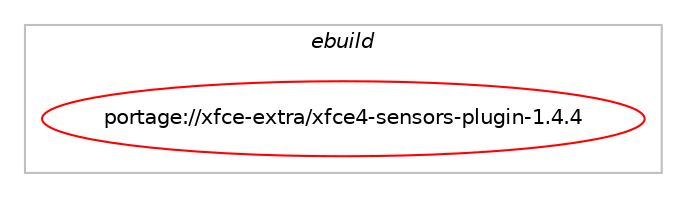digraph prolog {

# *************
# Graph options
# *************

newrank=true;
concentrate=true;
compound=true;
graph [rankdir=LR,fontname=Helvetica,fontsize=10,ranksep=1.5];#, ranksep=2.5, nodesep=0.2];
edge  [arrowhead=vee];
node  [fontname=Helvetica,fontsize=10];

# **********
# The ebuild
# **********

subgraph cluster_leftcol {
color=gray;
label=<<i>ebuild</i>>;
id [label="portage://xfce-extra/xfce4-sensors-plugin-1.4.4", color=red, width=4, href="../xfce-extra/xfce4-sensors-plugin-1.4.4.svg"];
}

# ****************
# The dependencies
# ****************

subgraph cluster_midcol {
color=gray;
label=<<i>dependencies</i>>;
subgraph cluster_compile {
fillcolor="#eeeeee";
style=filled;
label=<<i>compile</i>>;
# *** BEGIN UNKNOWN DEPENDENCY TYPE (TODO) ***
# id -> equal(use_conditional_group(positive,hddtemp,portage://xfce-extra/xfce4-sensors-plugin-1.4.4,[package_dependency(portage://xfce-extra/xfce4-sensors-plugin-1.4.4,install,no,app-admin,hddtemp,none,[,,],[],[]),any_of_group([package_dependency(portage://xfce-extra/xfce4-sensors-plugin-1.4.4,install,no,net-analyzer,openbsd-netcat,none,[,,],[],[]),package_dependency(portage://xfce-extra/xfce4-sensors-plugin-1.4.4,install,no,net-analyzer,netcat,none,[,,],[],[])])]))
# *** END UNKNOWN DEPENDENCY TYPE (TODO) ***

# *** BEGIN UNKNOWN DEPENDENCY TYPE (TODO) ***
# id -> equal(use_conditional_group(positive,libnotify,portage://xfce-extra/xfce4-sensors-plugin-1.4.4,[package_dependency(portage://xfce-extra/xfce4-sensors-plugin-1.4.4,install,no,x11-libs,libnotify,greaterequal,[0.7,,,0.7],any_same_slot,[])]))
# *** END UNKNOWN DEPENDENCY TYPE (TODO) ***

# *** BEGIN UNKNOWN DEPENDENCY TYPE (TODO) ***
# id -> equal(use_conditional_group(positive,lm-sensors,portage://xfce-extra/xfce4-sensors-plugin-1.4.4,[package_dependency(portage://xfce-extra/xfce4-sensors-plugin-1.4.4,install,no,sys-apps,lm-sensors,greaterequal,[3.1.0,,,3.1.0],any_same_slot,[])]))
# *** END UNKNOWN DEPENDENCY TYPE (TODO) ***

# *** BEGIN UNKNOWN DEPENDENCY TYPE (TODO) ***
# id -> equal(use_conditional_group(positive,video_cards_nvidia,portage://xfce-extra/xfce4-sensors-plugin-1.4.4,[package_dependency(portage://xfce-extra/xfce4-sensors-plugin-1.4.4,install,no,x11-drivers,nvidia-drivers,none,[,,],[],[use(enable(tools),none),use(enable(static-libs),none)])]))
# *** END UNKNOWN DEPENDENCY TYPE (TODO) ***

# *** BEGIN UNKNOWN DEPENDENCY TYPE (TODO) ***
# id -> equal(package_dependency(portage://xfce-extra/xfce4-sensors-plugin-1.4.4,install,no,x11-libs,gtk+,greaterequal,[3.20,,,3.20],[slot(3)],[]))
# *** END UNKNOWN DEPENDENCY TYPE (TODO) ***

# *** BEGIN UNKNOWN DEPENDENCY TYPE (TODO) ***
# id -> equal(package_dependency(portage://xfce-extra/xfce4-sensors-plugin-1.4.4,install,no,xfce-base,libxfce4ui,greaterequal,[4.16,,,4.16],any_same_slot,[]))
# *** END UNKNOWN DEPENDENCY TYPE (TODO) ***

# *** BEGIN UNKNOWN DEPENDENCY TYPE (TODO) ***
# id -> equal(package_dependency(portage://xfce-extra/xfce4-sensors-plugin-1.4.4,install,no,xfce-base,libxfce4util,greaterequal,[4.17.2,,,4.17.2],any_same_slot,[]))
# *** END UNKNOWN DEPENDENCY TYPE (TODO) ***

# *** BEGIN UNKNOWN DEPENDENCY TYPE (TODO) ***
# id -> equal(package_dependency(portage://xfce-extra/xfce4-sensors-plugin-1.4.4,install,no,xfce-base,xfce4-panel,greaterequal,[4.16,,,4.16],any_same_slot,[]))
# *** END UNKNOWN DEPENDENCY TYPE (TODO) ***

}
subgraph cluster_compileandrun {
fillcolor="#eeeeee";
style=filled;
label=<<i>compile and run</i>>;
}
subgraph cluster_run {
fillcolor="#eeeeee";
style=filled;
label=<<i>run</i>>;
# *** BEGIN UNKNOWN DEPENDENCY TYPE (TODO) ***
# id -> equal(use_conditional_group(positive,hddtemp,portage://xfce-extra/xfce4-sensors-plugin-1.4.4,[package_dependency(portage://xfce-extra/xfce4-sensors-plugin-1.4.4,run,no,app-admin,hddtemp,none,[,,],[],[]),any_of_group([package_dependency(portage://xfce-extra/xfce4-sensors-plugin-1.4.4,run,no,net-analyzer,openbsd-netcat,none,[,,],[],[]),package_dependency(portage://xfce-extra/xfce4-sensors-plugin-1.4.4,run,no,net-analyzer,netcat,none,[,,],[],[])])]))
# *** END UNKNOWN DEPENDENCY TYPE (TODO) ***

# *** BEGIN UNKNOWN DEPENDENCY TYPE (TODO) ***
# id -> equal(use_conditional_group(positive,libnotify,portage://xfce-extra/xfce4-sensors-plugin-1.4.4,[package_dependency(portage://xfce-extra/xfce4-sensors-plugin-1.4.4,run,no,x11-libs,libnotify,greaterequal,[0.7,,,0.7],any_same_slot,[])]))
# *** END UNKNOWN DEPENDENCY TYPE (TODO) ***

# *** BEGIN UNKNOWN DEPENDENCY TYPE (TODO) ***
# id -> equal(use_conditional_group(positive,lm-sensors,portage://xfce-extra/xfce4-sensors-plugin-1.4.4,[package_dependency(portage://xfce-extra/xfce4-sensors-plugin-1.4.4,run,no,sys-apps,lm-sensors,greaterequal,[3.1.0,,,3.1.0],any_same_slot,[])]))
# *** END UNKNOWN DEPENDENCY TYPE (TODO) ***

# *** BEGIN UNKNOWN DEPENDENCY TYPE (TODO) ***
# id -> equal(use_conditional_group(positive,video_cards_nvidia,portage://xfce-extra/xfce4-sensors-plugin-1.4.4,[package_dependency(portage://xfce-extra/xfce4-sensors-plugin-1.4.4,run,no,x11-drivers,nvidia-drivers,none,[,,],[],[use(enable(tools),none),use(enable(static-libs),none)])]))
# *** END UNKNOWN DEPENDENCY TYPE (TODO) ***

# *** BEGIN UNKNOWN DEPENDENCY TYPE (TODO) ***
# id -> equal(package_dependency(portage://xfce-extra/xfce4-sensors-plugin-1.4.4,run,no,x11-libs,gtk+,greaterequal,[3.20,,,3.20],[slot(3)],[]))
# *** END UNKNOWN DEPENDENCY TYPE (TODO) ***

# *** BEGIN UNKNOWN DEPENDENCY TYPE (TODO) ***
# id -> equal(package_dependency(portage://xfce-extra/xfce4-sensors-plugin-1.4.4,run,no,xfce-base,libxfce4ui,greaterequal,[4.16,,,4.16],any_same_slot,[]))
# *** END UNKNOWN DEPENDENCY TYPE (TODO) ***

# *** BEGIN UNKNOWN DEPENDENCY TYPE (TODO) ***
# id -> equal(package_dependency(portage://xfce-extra/xfce4-sensors-plugin-1.4.4,run,no,xfce-base,libxfce4util,greaterequal,[4.17.2,,,4.17.2],any_same_slot,[]))
# *** END UNKNOWN DEPENDENCY TYPE (TODO) ***

# *** BEGIN UNKNOWN DEPENDENCY TYPE (TODO) ***
# id -> equal(package_dependency(portage://xfce-extra/xfce4-sensors-plugin-1.4.4,run,no,xfce-base,xfce4-panel,greaterequal,[4.16,,,4.16],any_same_slot,[]))
# *** END UNKNOWN DEPENDENCY TYPE (TODO) ***

}
}

# **************
# The candidates
# **************

subgraph cluster_choices {
rank=same;
color=gray;
label=<<i>candidates</i>>;

}

}
